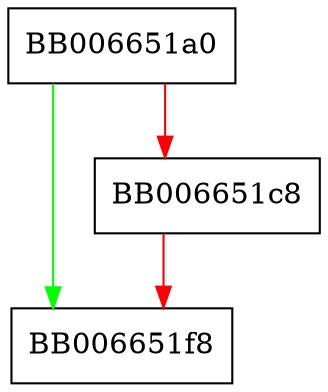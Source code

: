 digraph GENERAL_NAME_set0_othername {
  node [shape="box"];
  graph [splines=ortho];
  BB006651a0 -> BB006651f8 [color="green"];
  BB006651a0 -> BB006651c8 [color="red"];
  BB006651c8 -> BB006651f8 [color="red"];
}